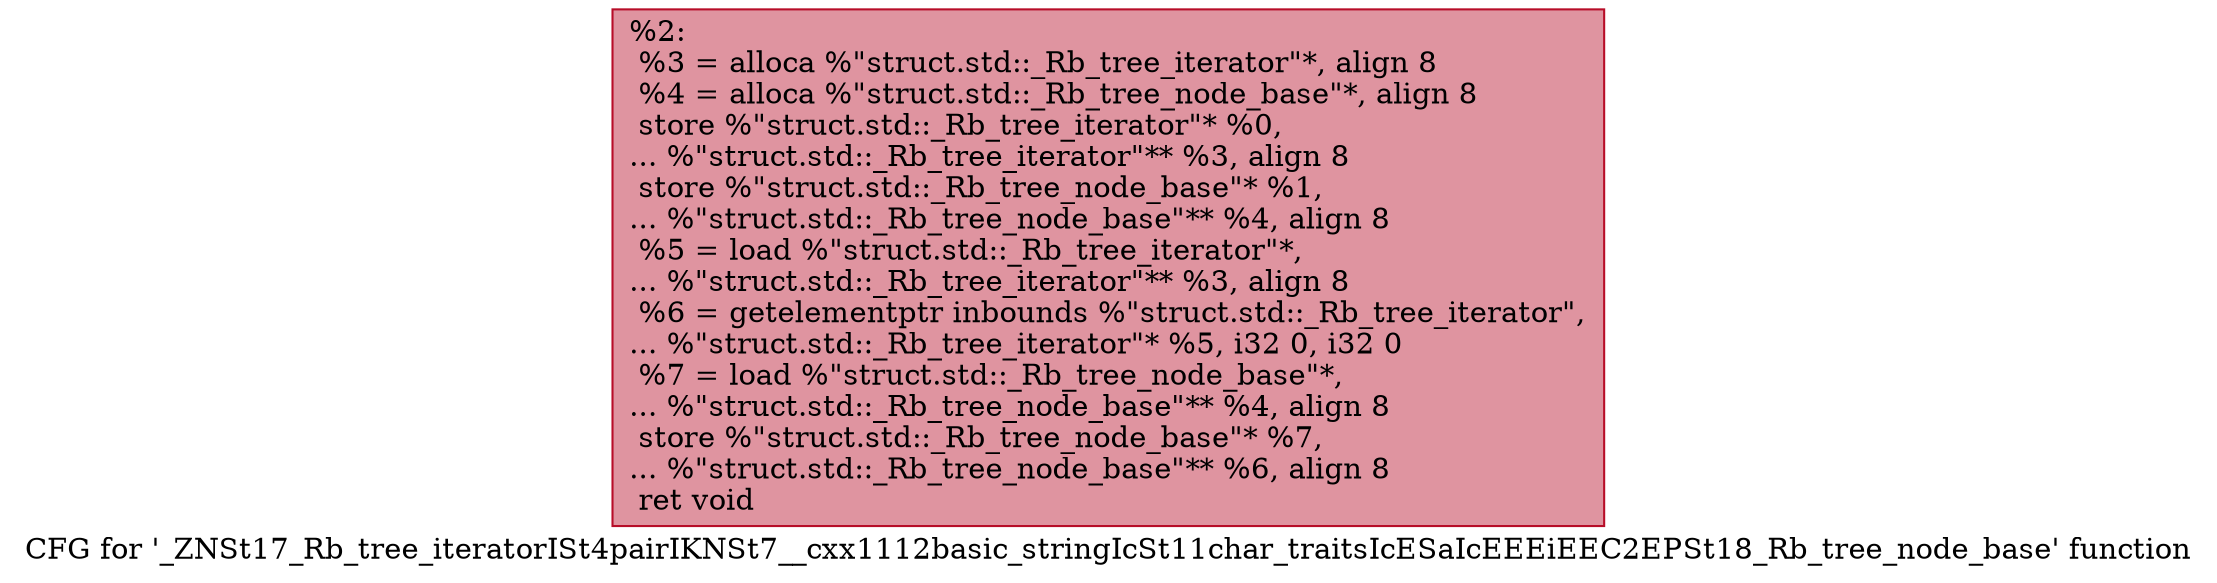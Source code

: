 digraph "CFG for '_ZNSt17_Rb_tree_iteratorISt4pairIKNSt7__cxx1112basic_stringIcSt11char_traitsIcESaIcEEEiEEC2EPSt18_Rb_tree_node_base' function" {
	label="CFG for '_ZNSt17_Rb_tree_iteratorISt4pairIKNSt7__cxx1112basic_stringIcSt11char_traitsIcESaIcEEEiEEC2EPSt18_Rb_tree_node_base' function";

	Node0x55a8467f9c30 [shape=record,color="#b70d28ff", style=filled, fillcolor="#b70d2870",label="{%2:\l  %3 = alloca %\"struct.std::_Rb_tree_iterator\"*, align 8\l  %4 = alloca %\"struct.std::_Rb_tree_node_base\"*, align 8\l  store %\"struct.std::_Rb_tree_iterator\"* %0,\l... %\"struct.std::_Rb_tree_iterator\"** %3, align 8\l  store %\"struct.std::_Rb_tree_node_base\"* %1,\l... %\"struct.std::_Rb_tree_node_base\"** %4, align 8\l  %5 = load %\"struct.std::_Rb_tree_iterator\"*,\l... %\"struct.std::_Rb_tree_iterator\"** %3, align 8\l  %6 = getelementptr inbounds %\"struct.std::_Rb_tree_iterator\",\l... %\"struct.std::_Rb_tree_iterator\"* %5, i32 0, i32 0\l  %7 = load %\"struct.std::_Rb_tree_node_base\"*,\l... %\"struct.std::_Rb_tree_node_base\"** %4, align 8\l  store %\"struct.std::_Rb_tree_node_base\"* %7,\l... %\"struct.std::_Rb_tree_node_base\"** %6, align 8\l  ret void\l}"];
}
